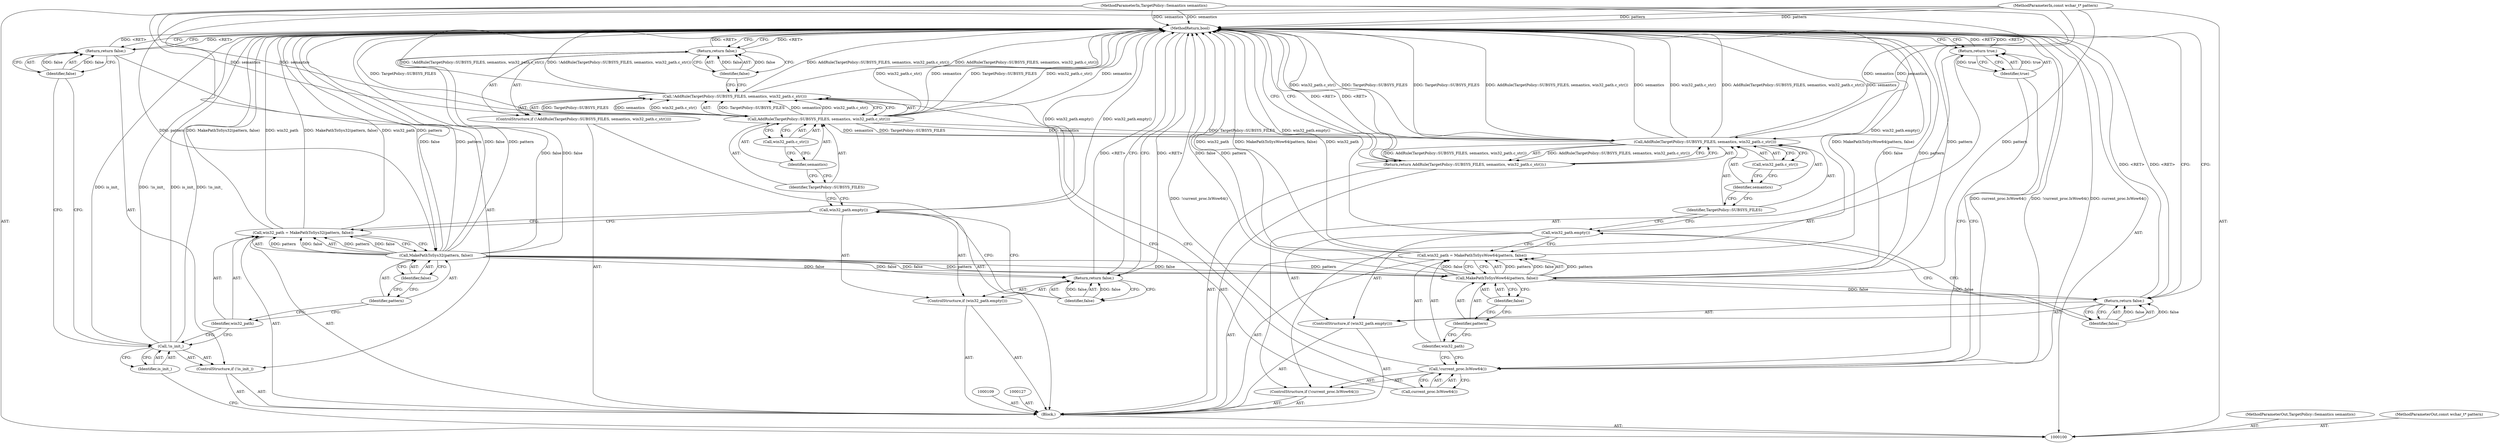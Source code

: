 digraph "0_Chrome_4f1f3d0f03c79ddaace56f067cf28a27f9466b7d_5" {
"1000147" [label="(MethodReturn,bool)"];
"1000101" [label="(MethodParameterIn,TargetPolicy::Semantics semantics)"];
"1000190" [label="(MethodParameterOut,TargetPolicy::Semantics semantics)"];
"1000122" [label="(Identifier,TargetPolicy::SUBSYS_FILES)"];
"1000119" [label="(ControlStructure,if (!AddRule(TargetPolicy::SUBSYS_FILES, semantics, win32_path.c_str())))"];
"1000123" [label="(Identifier,semantics)"];
"1000124" [label="(Call,win32_path.c_str())"];
"1000120" [label="(Call,!AddRule(TargetPolicy::SUBSYS_FILES, semantics, win32_path.c_str()))"];
"1000121" [label="(Call,AddRule(TargetPolicy::SUBSYS_FILES, semantics, win32_path.c_str()))"];
"1000126" [label="(Identifier,false)"];
"1000125" [label="(Return,return false;)"];
"1000128" [label="(ControlStructure,if (!current_proc.IsWow64()))"];
"1000129" [label="(Call,!current_proc.IsWow64())"];
"1000130" [label="(Call,current_proc.IsWow64())"];
"1000132" [label="(Identifier,true)"];
"1000131" [label="(Return,return true;)"];
"1000135" [label="(Call,MakePathToSysWow64(pattern, false))"];
"1000133" [label="(Call,win32_path = MakePathToSysWow64(pattern, false))"];
"1000134" [label="(Identifier,win32_path)"];
"1000136" [label="(Identifier,pattern)"];
"1000137" [label="(Identifier,false)"];
"1000138" [label="(ControlStructure,if (win32_path.empty()))"];
"1000139" [label="(Call,win32_path.empty())"];
"1000141" [label="(Identifier,false)"];
"1000140" [label="(Return,return false;)"];
"1000102" [label="(MethodParameterIn,const wchar_t* pattern)"];
"1000191" [label="(MethodParameterOut,const wchar_t* pattern)"];
"1000103" [label="(Block,)"];
"1000143" [label="(Call,AddRule(TargetPolicy::SUBSYS_FILES, semantics, win32_path.c_str()))"];
"1000144" [label="(Identifier,TargetPolicy::SUBSYS_FILES)"];
"1000142" [label="(Return,return AddRule(TargetPolicy::SUBSYS_FILES, semantics, win32_path.c_str());)"];
"1000145" [label="(Identifier,semantics)"];
"1000146" [label="(Call,win32_path.c_str())"];
"1000104" [label="(ControlStructure,if (!is_init_))"];
"1000105" [label="(Call,!is_init_)"];
"1000106" [label="(Identifier,is_init_)"];
"1000108" [label="(Identifier,false)"];
"1000107" [label="(Return,return false;)"];
"1000110" [label="(Call,win32_path = MakePathToSys32(pattern, false))"];
"1000111" [label="(Identifier,win32_path)"];
"1000112" [label="(Call,MakePathToSys32(pattern, false))"];
"1000113" [label="(Identifier,pattern)"];
"1000114" [label="(Identifier,false)"];
"1000115" [label="(ControlStructure,if (win32_path.empty()))"];
"1000116" [label="(Call,win32_path.empty())"];
"1000118" [label="(Identifier,false)"];
"1000117" [label="(Return,return false;)"];
"1000147" -> "1000100"  [label="AST: "];
"1000147" -> "1000107"  [label="CFG: "];
"1000147" -> "1000117"  [label="CFG: "];
"1000147" -> "1000125"  [label="CFG: "];
"1000147" -> "1000131"  [label="CFG: "];
"1000147" -> "1000140"  [label="CFG: "];
"1000147" -> "1000142"  [label="CFG: "];
"1000117" -> "1000147"  [label="DDG: <RET>"];
"1000129" -> "1000147"  [label="DDG: current_proc.IsWow64()"];
"1000129" -> "1000147"  [label="DDG: !current_proc.IsWow64()"];
"1000105" -> "1000147"  [label="DDG: !is_init_"];
"1000105" -> "1000147"  [label="DDG: is_init_"];
"1000112" -> "1000147"  [label="DDG: false"];
"1000112" -> "1000147"  [label="DDG: pattern"];
"1000120" -> "1000147"  [label="DDG: AddRule(TargetPolicy::SUBSYS_FILES, semantics, win32_path.c_str())"];
"1000120" -> "1000147"  [label="DDG: !AddRule(TargetPolicy::SUBSYS_FILES, semantics, win32_path.c_str())"];
"1000143" -> "1000147"  [label="DDG: win32_path.c_str()"];
"1000143" -> "1000147"  [label="DDG: TargetPolicy::SUBSYS_FILES"];
"1000143" -> "1000147"  [label="DDG: AddRule(TargetPolicy::SUBSYS_FILES, semantics, win32_path.c_str())"];
"1000143" -> "1000147"  [label="DDG: semantics"];
"1000121" -> "1000147"  [label="DDG: win32_path.c_str()"];
"1000121" -> "1000147"  [label="DDG: semantics"];
"1000121" -> "1000147"  [label="DDG: TargetPolicy::SUBSYS_FILES"];
"1000139" -> "1000147"  [label="DDG: win32_path.empty()"];
"1000133" -> "1000147"  [label="DDG: win32_path"];
"1000133" -> "1000147"  [label="DDG: MakePathToSysWow64(pattern, false)"];
"1000102" -> "1000147"  [label="DDG: pattern"];
"1000110" -> "1000147"  [label="DDG: MakePathToSys32(pattern, false)"];
"1000110" -> "1000147"  [label="DDG: win32_path"];
"1000101" -> "1000147"  [label="DDG: semantics"];
"1000135" -> "1000147"  [label="DDG: pattern"];
"1000135" -> "1000147"  [label="DDG: false"];
"1000116" -> "1000147"  [label="DDG: win32_path.empty()"];
"1000142" -> "1000147"  [label="DDG: <RET>"];
"1000125" -> "1000147"  [label="DDG: <RET>"];
"1000131" -> "1000147"  [label="DDG: <RET>"];
"1000140" -> "1000147"  [label="DDG: <RET>"];
"1000107" -> "1000147"  [label="DDG: <RET>"];
"1000101" -> "1000100"  [label="AST: "];
"1000101" -> "1000147"  [label="DDG: semantics"];
"1000101" -> "1000121"  [label="DDG: semantics"];
"1000101" -> "1000143"  [label="DDG: semantics"];
"1000190" -> "1000100"  [label="AST: "];
"1000122" -> "1000121"  [label="AST: "];
"1000122" -> "1000116"  [label="CFG: "];
"1000123" -> "1000122"  [label="CFG: "];
"1000119" -> "1000103"  [label="AST: "];
"1000120" -> "1000119"  [label="AST: "];
"1000125" -> "1000119"  [label="AST: "];
"1000123" -> "1000121"  [label="AST: "];
"1000123" -> "1000122"  [label="CFG: "];
"1000124" -> "1000123"  [label="CFG: "];
"1000124" -> "1000121"  [label="AST: "];
"1000124" -> "1000123"  [label="CFG: "];
"1000121" -> "1000124"  [label="CFG: "];
"1000120" -> "1000119"  [label="AST: "];
"1000120" -> "1000121"  [label="CFG: "];
"1000121" -> "1000120"  [label="AST: "];
"1000126" -> "1000120"  [label="CFG: "];
"1000130" -> "1000120"  [label="CFG: "];
"1000120" -> "1000147"  [label="DDG: AddRule(TargetPolicy::SUBSYS_FILES, semantics, win32_path.c_str())"];
"1000120" -> "1000147"  [label="DDG: !AddRule(TargetPolicy::SUBSYS_FILES, semantics, win32_path.c_str())"];
"1000121" -> "1000120"  [label="DDG: TargetPolicy::SUBSYS_FILES"];
"1000121" -> "1000120"  [label="DDG: semantics"];
"1000121" -> "1000120"  [label="DDG: win32_path.c_str()"];
"1000121" -> "1000120"  [label="AST: "];
"1000121" -> "1000124"  [label="CFG: "];
"1000122" -> "1000121"  [label="AST: "];
"1000123" -> "1000121"  [label="AST: "];
"1000124" -> "1000121"  [label="AST: "];
"1000120" -> "1000121"  [label="CFG: "];
"1000121" -> "1000147"  [label="DDG: win32_path.c_str()"];
"1000121" -> "1000147"  [label="DDG: semantics"];
"1000121" -> "1000147"  [label="DDG: TargetPolicy::SUBSYS_FILES"];
"1000121" -> "1000120"  [label="DDG: TargetPolicy::SUBSYS_FILES"];
"1000121" -> "1000120"  [label="DDG: semantics"];
"1000121" -> "1000120"  [label="DDG: win32_path.c_str()"];
"1000101" -> "1000121"  [label="DDG: semantics"];
"1000121" -> "1000143"  [label="DDG: TargetPolicy::SUBSYS_FILES"];
"1000121" -> "1000143"  [label="DDG: semantics"];
"1000126" -> "1000125"  [label="AST: "];
"1000126" -> "1000120"  [label="CFG: "];
"1000125" -> "1000126"  [label="CFG: "];
"1000126" -> "1000125"  [label="DDG: false"];
"1000125" -> "1000119"  [label="AST: "];
"1000125" -> "1000126"  [label="CFG: "];
"1000126" -> "1000125"  [label="AST: "];
"1000147" -> "1000125"  [label="CFG: "];
"1000125" -> "1000147"  [label="DDG: <RET>"];
"1000126" -> "1000125"  [label="DDG: false"];
"1000112" -> "1000125"  [label="DDG: false"];
"1000128" -> "1000103"  [label="AST: "];
"1000129" -> "1000128"  [label="AST: "];
"1000131" -> "1000128"  [label="AST: "];
"1000129" -> "1000128"  [label="AST: "];
"1000129" -> "1000130"  [label="CFG: "];
"1000130" -> "1000129"  [label="AST: "];
"1000132" -> "1000129"  [label="CFG: "];
"1000134" -> "1000129"  [label="CFG: "];
"1000129" -> "1000147"  [label="DDG: current_proc.IsWow64()"];
"1000129" -> "1000147"  [label="DDG: !current_proc.IsWow64()"];
"1000130" -> "1000129"  [label="AST: "];
"1000130" -> "1000120"  [label="CFG: "];
"1000129" -> "1000130"  [label="CFG: "];
"1000132" -> "1000131"  [label="AST: "];
"1000132" -> "1000129"  [label="CFG: "];
"1000131" -> "1000132"  [label="CFG: "];
"1000132" -> "1000131"  [label="DDG: true"];
"1000131" -> "1000128"  [label="AST: "];
"1000131" -> "1000132"  [label="CFG: "];
"1000132" -> "1000131"  [label="AST: "];
"1000147" -> "1000131"  [label="CFG: "];
"1000131" -> "1000147"  [label="DDG: <RET>"];
"1000132" -> "1000131"  [label="DDG: true"];
"1000135" -> "1000133"  [label="AST: "];
"1000135" -> "1000137"  [label="CFG: "];
"1000136" -> "1000135"  [label="AST: "];
"1000137" -> "1000135"  [label="AST: "];
"1000133" -> "1000135"  [label="CFG: "];
"1000135" -> "1000147"  [label="DDG: pattern"];
"1000135" -> "1000147"  [label="DDG: false"];
"1000135" -> "1000133"  [label="DDG: pattern"];
"1000135" -> "1000133"  [label="DDG: false"];
"1000112" -> "1000135"  [label="DDG: pattern"];
"1000112" -> "1000135"  [label="DDG: false"];
"1000102" -> "1000135"  [label="DDG: pattern"];
"1000135" -> "1000140"  [label="DDG: false"];
"1000133" -> "1000103"  [label="AST: "];
"1000133" -> "1000135"  [label="CFG: "];
"1000134" -> "1000133"  [label="AST: "];
"1000135" -> "1000133"  [label="AST: "];
"1000139" -> "1000133"  [label="CFG: "];
"1000133" -> "1000147"  [label="DDG: win32_path"];
"1000133" -> "1000147"  [label="DDG: MakePathToSysWow64(pattern, false)"];
"1000135" -> "1000133"  [label="DDG: pattern"];
"1000135" -> "1000133"  [label="DDG: false"];
"1000134" -> "1000133"  [label="AST: "];
"1000134" -> "1000129"  [label="CFG: "];
"1000136" -> "1000134"  [label="CFG: "];
"1000136" -> "1000135"  [label="AST: "];
"1000136" -> "1000134"  [label="CFG: "];
"1000137" -> "1000136"  [label="CFG: "];
"1000137" -> "1000135"  [label="AST: "];
"1000137" -> "1000136"  [label="CFG: "];
"1000135" -> "1000137"  [label="CFG: "];
"1000138" -> "1000103"  [label="AST: "];
"1000139" -> "1000138"  [label="AST: "];
"1000140" -> "1000138"  [label="AST: "];
"1000139" -> "1000138"  [label="AST: "];
"1000139" -> "1000133"  [label="CFG: "];
"1000141" -> "1000139"  [label="CFG: "];
"1000144" -> "1000139"  [label="CFG: "];
"1000139" -> "1000147"  [label="DDG: win32_path.empty()"];
"1000141" -> "1000140"  [label="AST: "];
"1000141" -> "1000139"  [label="CFG: "];
"1000140" -> "1000141"  [label="CFG: "];
"1000141" -> "1000140"  [label="DDG: false"];
"1000140" -> "1000138"  [label="AST: "];
"1000140" -> "1000141"  [label="CFG: "];
"1000141" -> "1000140"  [label="AST: "];
"1000147" -> "1000140"  [label="CFG: "];
"1000140" -> "1000147"  [label="DDG: <RET>"];
"1000141" -> "1000140"  [label="DDG: false"];
"1000135" -> "1000140"  [label="DDG: false"];
"1000102" -> "1000100"  [label="AST: "];
"1000102" -> "1000147"  [label="DDG: pattern"];
"1000102" -> "1000112"  [label="DDG: pattern"];
"1000102" -> "1000135"  [label="DDG: pattern"];
"1000191" -> "1000100"  [label="AST: "];
"1000103" -> "1000100"  [label="AST: "];
"1000104" -> "1000103"  [label="AST: "];
"1000109" -> "1000103"  [label="AST: "];
"1000110" -> "1000103"  [label="AST: "];
"1000115" -> "1000103"  [label="AST: "];
"1000119" -> "1000103"  [label="AST: "];
"1000127" -> "1000103"  [label="AST: "];
"1000128" -> "1000103"  [label="AST: "];
"1000133" -> "1000103"  [label="AST: "];
"1000138" -> "1000103"  [label="AST: "];
"1000142" -> "1000103"  [label="AST: "];
"1000143" -> "1000142"  [label="AST: "];
"1000143" -> "1000146"  [label="CFG: "];
"1000144" -> "1000143"  [label="AST: "];
"1000145" -> "1000143"  [label="AST: "];
"1000146" -> "1000143"  [label="AST: "];
"1000142" -> "1000143"  [label="CFG: "];
"1000143" -> "1000147"  [label="DDG: win32_path.c_str()"];
"1000143" -> "1000147"  [label="DDG: TargetPolicy::SUBSYS_FILES"];
"1000143" -> "1000147"  [label="DDG: AddRule(TargetPolicy::SUBSYS_FILES, semantics, win32_path.c_str())"];
"1000143" -> "1000147"  [label="DDG: semantics"];
"1000143" -> "1000142"  [label="DDG: AddRule(TargetPolicy::SUBSYS_FILES, semantics, win32_path.c_str())"];
"1000121" -> "1000143"  [label="DDG: TargetPolicy::SUBSYS_FILES"];
"1000121" -> "1000143"  [label="DDG: semantics"];
"1000101" -> "1000143"  [label="DDG: semantics"];
"1000144" -> "1000143"  [label="AST: "];
"1000144" -> "1000139"  [label="CFG: "];
"1000145" -> "1000144"  [label="CFG: "];
"1000142" -> "1000103"  [label="AST: "];
"1000142" -> "1000143"  [label="CFG: "];
"1000143" -> "1000142"  [label="AST: "];
"1000147" -> "1000142"  [label="CFG: "];
"1000142" -> "1000147"  [label="DDG: <RET>"];
"1000143" -> "1000142"  [label="DDG: AddRule(TargetPolicy::SUBSYS_FILES, semantics, win32_path.c_str())"];
"1000145" -> "1000143"  [label="AST: "];
"1000145" -> "1000144"  [label="CFG: "];
"1000146" -> "1000145"  [label="CFG: "];
"1000146" -> "1000143"  [label="AST: "];
"1000146" -> "1000145"  [label="CFG: "];
"1000143" -> "1000146"  [label="CFG: "];
"1000104" -> "1000103"  [label="AST: "];
"1000105" -> "1000104"  [label="AST: "];
"1000107" -> "1000104"  [label="AST: "];
"1000105" -> "1000104"  [label="AST: "];
"1000105" -> "1000106"  [label="CFG: "];
"1000106" -> "1000105"  [label="AST: "];
"1000108" -> "1000105"  [label="CFG: "];
"1000111" -> "1000105"  [label="CFG: "];
"1000105" -> "1000147"  [label="DDG: !is_init_"];
"1000105" -> "1000147"  [label="DDG: is_init_"];
"1000106" -> "1000105"  [label="AST: "];
"1000106" -> "1000100"  [label="CFG: "];
"1000105" -> "1000106"  [label="CFG: "];
"1000108" -> "1000107"  [label="AST: "];
"1000108" -> "1000105"  [label="CFG: "];
"1000107" -> "1000108"  [label="CFG: "];
"1000108" -> "1000107"  [label="DDG: false"];
"1000107" -> "1000104"  [label="AST: "];
"1000107" -> "1000108"  [label="CFG: "];
"1000108" -> "1000107"  [label="AST: "];
"1000147" -> "1000107"  [label="CFG: "];
"1000107" -> "1000147"  [label="DDG: <RET>"];
"1000108" -> "1000107"  [label="DDG: false"];
"1000110" -> "1000103"  [label="AST: "];
"1000110" -> "1000112"  [label="CFG: "];
"1000111" -> "1000110"  [label="AST: "];
"1000112" -> "1000110"  [label="AST: "];
"1000116" -> "1000110"  [label="CFG: "];
"1000110" -> "1000147"  [label="DDG: MakePathToSys32(pattern, false)"];
"1000110" -> "1000147"  [label="DDG: win32_path"];
"1000112" -> "1000110"  [label="DDG: pattern"];
"1000112" -> "1000110"  [label="DDG: false"];
"1000111" -> "1000110"  [label="AST: "];
"1000111" -> "1000105"  [label="CFG: "];
"1000113" -> "1000111"  [label="CFG: "];
"1000112" -> "1000110"  [label="AST: "];
"1000112" -> "1000114"  [label="CFG: "];
"1000113" -> "1000112"  [label="AST: "];
"1000114" -> "1000112"  [label="AST: "];
"1000110" -> "1000112"  [label="CFG: "];
"1000112" -> "1000147"  [label="DDG: false"];
"1000112" -> "1000147"  [label="DDG: pattern"];
"1000112" -> "1000110"  [label="DDG: pattern"];
"1000112" -> "1000110"  [label="DDG: false"];
"1000102" -> "1000112"  [label="DDG: pattern"];
"1000112" -> "1000117"  [label="DDG: false"];
"1000112" -> "1000125"  [label="DDG: false"];
"1000112" -> "1000135"  [label="DDG: pattern"];
"1000112" -> "1000135"  [label="DDG: false"];
"1000113" -> "1000112"  [label="AST: "];
"1000113" -> "1000111"  [label="CFG: "];
"1000114" -> "1000113"  [label="CFG: "];
"1000114" -> "1000112"  [label="AST: "];
"1000114" -> "1000113"  [label="CFG: "];
"1000112" -> "1000114"  [label="CFG: "];
"1000115" -> "1000103"  [label="AST: "];
"1000116" -> "1000115"  [label="AST: "];
"1000117" -> "1000115"  [label="AST: "];
"1000116" -> "1000115"  [label="AST: "];
"1000116" -> "1000110"  [label="CFG: "];
"1000118" -> "1000116"  [label="CFG: "];
"1000122" -> "1000116"  [label="CFG: "];
"1000116" -> "1000147"  [label="DDG: win32_path.empty()"];
"1000118" -> "1000117"  [label="AST: "];
"1000118" -> "1000116"  [label="CFG: "];
"1000117" -> "1000118"  [label="CFG: "];
"1000118" -> "1000117"  [label="DDG: false"];
"1000117" -> "1000115"  [label="AST: "];
"1000117" -> "1000118"  [label="CFG: "];
"1000118" -> "1000117"  [label="AST: "];
"1000147" -> "1000117"  [label="CFG: "];
"1000117" -> "1000147"  [label="DDG: <RET>"];
"1000118" -> "1000117"  [label="DDG: false"];
"1000112" -> "1000117"  [label="DDG: false"];
}
